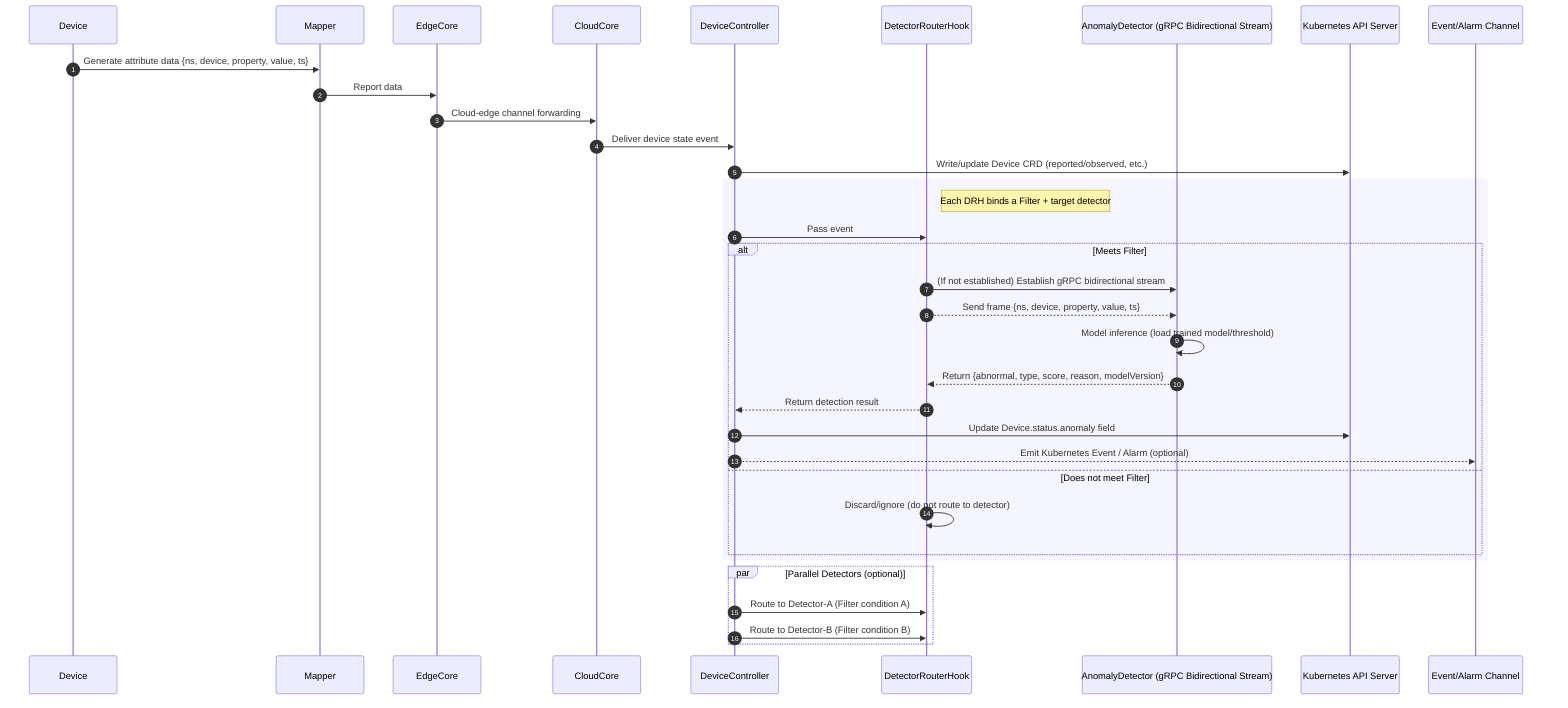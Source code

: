 sequenceDiagram
    autonumber
    %% ========== Process 2: [Data → AnomalyDetector → Return Detection Results → Update CRD] ==========
    participant Dev as Device
    participant Map as Mapper
    participant Edge as EdgeCore
    participant Cloud as CloudCore
    participant DC as DeviceController
    participant DRH as DetectorRouterHook
    participant AD as AnomalyDetector (gRPC Bidirectional Stream)
    participant API as Kubernetes API Server
    participant Ev as Event/Alarm Channel

    Dev->>Map: Generate attribute data {ns, device, property, value, ts}
    Map->>Edge: Report data
    Edge->>Cloud: Cloud-edge channel forwarding
    Cloud->>DC: Deliver device state event

    DC->>API: Write/update Device CRD (reported/observed, etc.)

    rect rgb(245,245,255)
    Note right of DRH: Each DRH binds a Filter + target detector
    DC->>DRH: Pass event
    alt Meets Filter
        DRH->>AD: (If not established) Establish gRPC bidirectional stream
        DRH-->>AD: Send frame {ns, device, property, value, ts}
        AD->>AD: Model inference (load trained model/threshold)
        AD-->>DRH: Return {abnormal, type, score, reason, modelVersion}
        DRH-->>DC: Return detection result
        DC->>API: Update Device.status.anomaly field
        DC-->>Ev: Emit Kubernetes Event / Alarm (optional)
    else Does not meet Filter
        DRH->>DRH: Discard/ignore (do not route to detector)
    end
    end

    par Parallel Detectors (optional)
        DC->>DRH: Route to Detector-A (Filter condition A)
        DC->>DRH: Route to Detector-B (Filter condition B)
    end